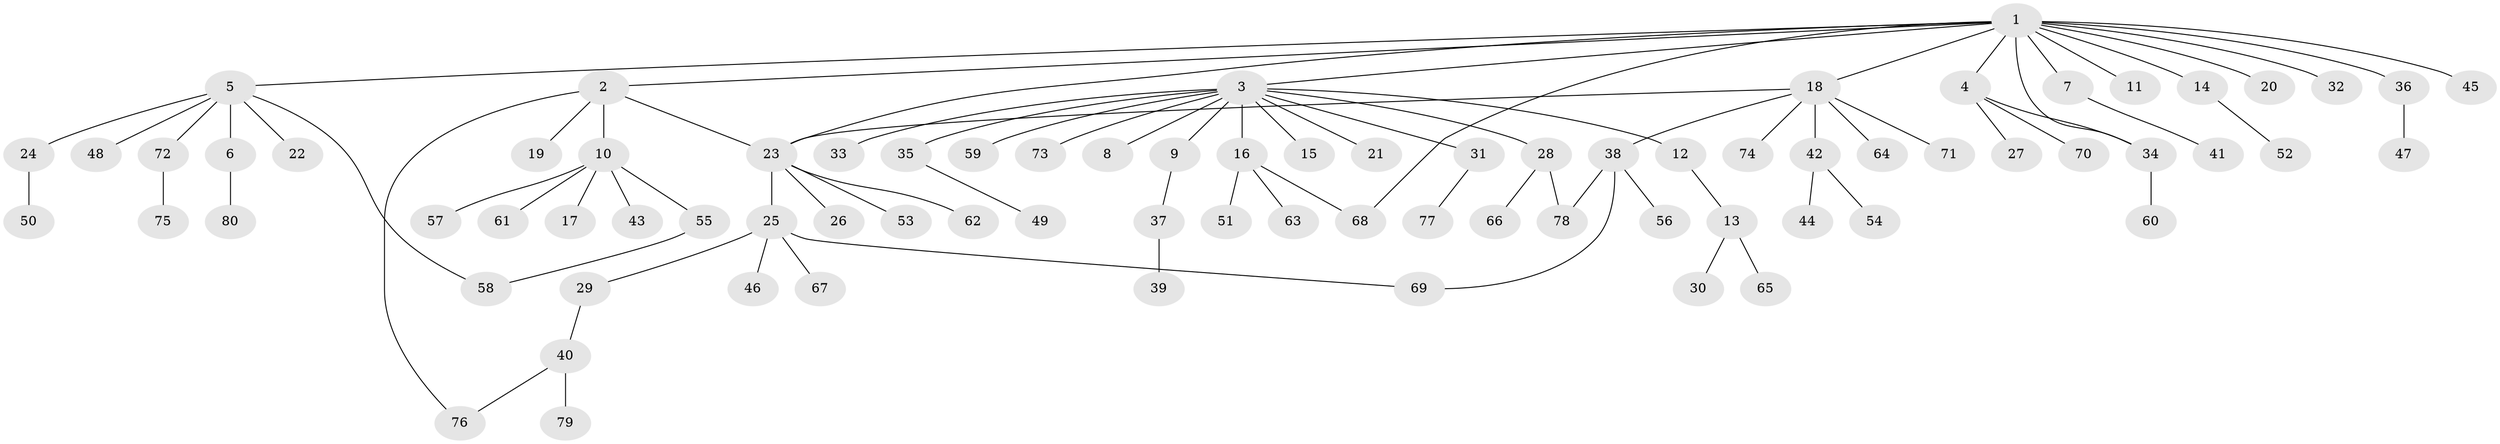 // Generated by graph-tools (version 1.1) at 2025/11/02/27/25 16:11:12]
// undirected, 80 vertices, 87 edges
graph export_dot {
graph [start="1"]
  node [color=gray90,style=filled];
  1;
  2;
  3;
  4;
  5;
  6;
  7;
  8;
  9;
  10;
  11;
  12;
  13;
  14;
  15;
  16;
  17;
  18;
  19;
  20;
  21;
  22;
  23;
  24;
  25;
  26;
  27;
  28;
  29;
  30;
  31;
  32;
  33;
  34;
  35;
  36;
  37;
  38;
  39;
  40;
  41;
  42;
  43;
  44;
  45;
  46;
  47;
  48;
  49;
  50;
  51;
  52;
  53;
  54;
  55;
  56;
  57;
  58;
  59;
  60;
  61;
  62;
  63;
  64;
  65;
  66;
  67;
  68;
  69;
  70;
  71;
  72;
  73;
  74;
  75;
  76;
  77;
  78;
  79;
  80;
  1 -- 2;
  1 -- 3;
  1 -- 4;
  1 -- 5;
  1 -- 7;
  1 -- 11;
  1 -- 14;
  1 -- 18;
  1 -- 20;
  1 -- 23;
  1 -- 32;
  1 -- 34;
  1 -- 36;
  1 -- 45;
  1 -- 68;
  2 -- 10;
  2 -- 19;
  2 -- 23;
  2 -- 76;
  3 -- 8;
  3 -- 9;
  3 -- 12;
  3 -- 15;
  3 -- 16;
  3 -- 21;
  3 -- 28;
  3 -- 31;
  3 -- 33;
  3 -- 35;
  3 -- 59;
  3 -- 73;
  4 -- 27;
  4 -- 34;
  4 -- 70;
  5 -- 6;
  5 -- 22;
  5 -- 24;
  5 -- 48;
  5 -- 58;
  5 -- 72;
  6 -- 80;
  7 -- 41;
  9 -- 37;
  10 -- 17;
  10 -- 43;
  10 -- 55;
  10 -- 57;
  10 -- 61;
  12 -- 13;
  13 -- 30;
  13 -- 65;
  14 -- 52;
  16 -- 51;
  16 -- 63;
  16 -- 68;
  18 -- 23;
  18 -- 38;
  18 -- 42;
  18 -- 64;
  18 -- 71;
  18 -- 74;
  23 -- 25;
  23 -- 26;
  23 -- 53;
  23 -- 62;
  24 -- 50;
  25 -- 29;
  25 -- 46;
  25 -- 67;
  25 -- 69;
  28 -- 66;
  28 -- 78;
  29 -- 40;
  31 -- 77;
  34 -- 60;
  35 -- 49;
  36 -- 47;
  37 -- 39;
  38 -- 56;
  38 -- 69;
  38 -- 78;
  40 -- 76;
  40 -- 79;
  42 -- 44;
  42 -- 54;
  55 -- 58;
  72 -- 75;
}
